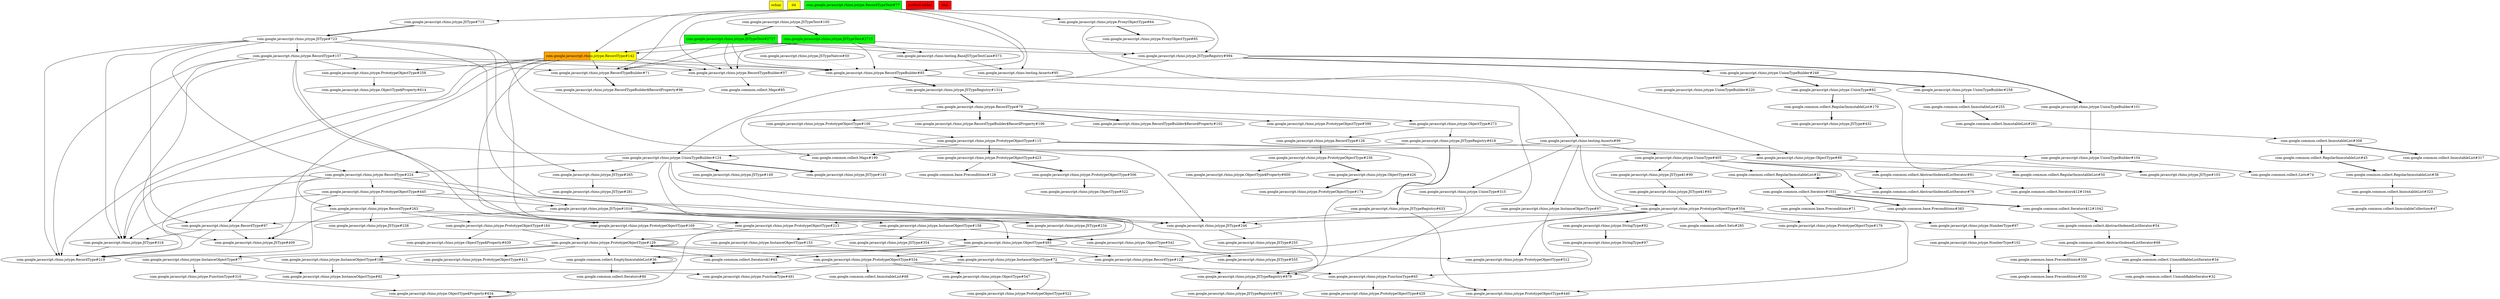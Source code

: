 digraph enhanced {
	"ochiai" [style=striped shape=box fillcolor="yellow"];
	"d4" [style=striped shape=box fillcolor="yellow"];
	"com.google.javascript.rhino.jstype.RecordType#142" [style=striped shape=box fillcolor="orange:yellow"];
	"com.google.javascript.rhino.jstype.JSTypeTest#2715" [style=striped shape=box fillcolor="green"];
	"method added" [style=striped shape=box fillcolor="red"];
	"com.google.javascript.rhino.jstype.RecordTypeTest#77" [style=striped shape=box fillcolor="green"];
	"real" [style=striped shape=box fillcolor="red"];
	"com.google.javascript.rhino.jstype.JSTypeTest#2727" [style=striped shape=box fillcolor="green"];
	"com.google.javascript.rhino.jstype.JSTypeTest#2715" -> "com.google.javascript.rhino.jstype.JSTypeRegistry#994";
	"com.google.javascript.rhino.jstype.RecordTypeTest#77" -> "com.google.javascript.rhino.jstype.JSTypeRegistry#994";
	"com.google.javascript.rhino.jstype.JSTypeTest#2727" -> "com.google.javascript.rhino.jstype.JSTypeRegistry#994";
	"com.google.javascript.rhino.jstype.RecordType#263" -> "com.google.javascript.rhino.jstype.PrototypeObjectType#184";
	"com.google.javascript.rhino.jstype.RecordType#142" -> "com.google.javascript.rhino.jstype.RecordTypeBuilder#57";
	"com.google.javascript.rhino.jstype.JSTypeTest#2715" -> "com.google.javascript.rhino.jstype.RecordTypeBuilder#57";
	"com.google.javascript.rhino.jstype.RecordTypeTest#77" -> "com.google.javascript.rhino.jstype.RecordTypeBuilder#57";
	"com.google.javascript.rhino.jstype.JSTypeTest#2727" -> "com.google.javascript.rhino.jstype.RecordTypeBuilder#57";
	"com.google.javascript.rhino.jstype.RecordType#157" -> "com.google.javascript.rhino.jstype.RecordTypeBuilder#57";
	"com.google.javascript.rhino.testing.Asserts#99" -> "com.google.javascript.rhino.jstype.UnionType#405";
	"com.google.javascript.rhino.jstype.RecordType#263" -> "com.google.javascript.rhino.jstype.JSType#238";
	"com.google.javascript.rhino.jstype.JSTypeRegistry#618" -> "com.google.javascript.rhino.jstype.JSTypeRegistry#633" [style=bold];
	"com.google.javascript.rhino.jstype.JSTypeRegistry#879" -> "com.google.javascript.rhino.jstype.JSTypeRegistry#875";
	"com.google.javascript.rhino.jstype.InstanceObjectType#158" -> "com.google.javascript.rhino.jstype.JSType#354";
	"com.google.javascript.rhino.jstype.UnionTypeBuilder#258" -> "com.google.common.collect.ImmutableList#255";
	"com.google.javascript.rhino.jstype.UnionTypeBuilder#124" -> "com.google.javascript.rhino.jstype.JSType#234";
	"com.google.javascript.rhino.jstype.JSType#1016" -> "com.google.javascript.rhino.jstype.JSType#234";
	"com.google.javascript.rhino.jstype.PrototypeObjectType#115" -> "com.google.javascript.rhino.jstype.JSTypeRegistry#879";
	"com.google.javascript.rhino.jstype.RecordType#224" -> "com.google.javascript.rhino.jstype.JSTypeRegistry#879";
	"com.google.javascript.rhino.jstype.RecordType#122" -> "com.google.javascript.rhino.jstype.JSTypeRegistry#879";
	"com.google.javascript.rhino.jstype.RecordTypeBuilder#85" -> "com.google.javascript.rhino.jstype.JSTypeRegistry#879";
	"com.google.javascript.rhino.jstype.RecordType#79" -> "com.google.javascript.rhino.jstype.RecordTypeBuilder$RecordProperty#106" [style=bold];
	"com.google.javascript.rhino.jstype.RecordType#79" -> "com.google.javascript.rhino.jstype.PrototypeObjectType#106";
	"com.google.javascript.rhino.jstype.RecordType#79" -> "com.google.javascript.rhino.jstype.RecordTypeBuilder$RecordProperty#102" [style=bold];
	"com.google.javascript.rhino.jstype.UnionTypeBuilder#248" -> "com.google.javascript.rhino.jstype.UnionType#82" [style=bold];
	"com.google.javascript.rhino.jstype.InstanceObjectType#77" -> "com.google.javascript.rhino.jstype.InstanceObjectType#82";
	"com.google.javascript.rhino.jstype.InstanceObjectType#72" -> "com.google.javascript.rhino.jstype.InstanceObjectType#82";
	"com.google.javascript.rhino.jstype.InstanceObjectType#189" -> "com.google.javascript.rhino.jstype.InstanceObjectType#82";
	"com.google.javascript.rhino.jstype.RecordTypeBuilder#57" -> "com.google.common.collect.Maps#85";
	"com.google.javascript.rhino.jstype.PrototypeObjectType#423" -> "com.google.javascript.rhino.jstype.PrototypeObjectType#506" [style=bold];
	"com.google.javascript.rhino.jstype.PrototypeObjectType#213" -> "com.google.javascript.rhino.jstype.ObjectType$Property#634";
	"com.google.javascript.rhino.jstype.FunctionType#310" -> "com.google.javascript.rhino.jstype.ObjectType$Property#634";
	"com.google.javascript.rhino.jstype.ObjectType$Property#634" -> "com.google.javascript.rhino.jstype.ObjectType$Property#634";
	"com.google.javascript.rhino.jstype.JSType#723" -> "com.google.javascript.rhino.jstype.RecordType#157";
	"com.google.javascript.rhino.jstype.PrototypeObjectType#184" -> "com.google.javascript.rhino.jstype.ObjectType$Property#639";
	"com.google.common.collect.ImmutableList#291" -> "com.google.common.collect.ImmutableList#308";
	"com.google.javascript.rhino.jstype.ObjectType#89" -> "com.google.javascript.rhino.jstype.JSType#103";
	"com.google.javascript.rhino.jstype.UnionType#82" -> "com.google.javascript.rhino.jstype.JSType#103";
	"com.google.javascript.rhino.jstype.ObjectType#426" -> "com.google.javascript.rhino.jstype.PrototypeObjectType#174" [style=bold];
	"com.google.javascript.rhino.jstype.RecordType#79" -> "com.google.javascript.rhino.jstype.ObjectType#273";
	"com.google.javascript.rhino.jstype.RecordTypeTest#77" -> "com.google.javascript.rhino.jstype.ProxyObjectType#64";
	"com.google.javascript.rhino.jstype.InstanceObjectType#158" -> "com.google.javascript.rhino.jstype.InstanceObjectType#153";
	"com.google.javascript.rhino.jstype.InstanceObjectType#158" -> "com.google.javascript.rhino.jstype.ObjectType#542";
	"com.google.javascript.rhino.jstype.PrototypeObjectType#445" -> "com.google.javascript.rhino.jstype.JSType#1016";
	"com.google.javascript.rhino.jstype.RecordType#224" -> "com.google.javascript.rhino.jstype.JSType#1016";
	"com.google.javascript.rhino.jstype.PrototypeObjectType#129" -> "com.google.javascript.rhino.jstype.InstanceObjectType#77";
	"com.google.javascript.rhino.jstype.RecordType#263" -> "com.google.javascript.rhino.jstype.PrototypeObjectType#213";
	"com.google.javascript.rhino.jstype.RecordType#142" -> "com.google.javascript.rhino.jstype.PrototypeObjectType#213";
	"com.google.javascript.rhino.jstype.PrototypeObjectType#354" -> "com.google.javascript.rhino.jstype.PrototypeObjectType#213";
	"com.google.javascript.rhino.jstype.RecordType#157" -> "com.google.javascript.rhino.jstype.PrototypeObjectType#213";
	"com.google.javascript.rhino.jstype.PrototypeObjectType#354" -> "com.google.javascript.rhino.jstype.PrototypeObjectType#179";
	"com.google.javascript.rhino.jstype.JSType#1016" -> "com.google.javascript.rhino.jstype.InstanceObjectType#158";
	"com.google.javascript.rhino.jstype.UnionTypeBuilder#248" -> "com.google.javascript.rhino.jstype.UnionTypeBuilder#258" [style=bold];
	"com.google.javascript.rhino.jstype.PrototypeObjectType#534" -> "com.google.javascript.rhino.jstype.ObjectType#547";
	"com.google.javascript.rhino.jstype.PrototypeObjectType#236" -> "com.google.javascript.rhino.jstype.ObjectType#426" [style=bold];
	"com.google.javascript.rhino.jstype.InstanceObjectType#153" -> "com.google.javascript.rhino.jstype.InstanceObjectType#72";
	"com.google.javascript.rhino.jstype.JSTypeRegistry#1314" -> "com.google.javascript.rhino.jstype.RecordType#79" [style=bold];
	"com.google.javascript.rhino.jstype.UnionType#405" -> "com.google.common.collect.RegularImmutableList#31";
	"com.google.common.collect.RegularImmutableList#31" -> "com.google.common.collect.RegularImmutableList#31";
	"com.google.javascript.rhino.jstype.PrototypeObjectType#423" -> "com.google.common.base.Preconditions#128";
	"com.google.javascript.rhino.jstype.RecordType#142" -> "com.google.javascript.rhino.jstype.RecordTypeBuilder#71";
	"com.google.javascript.rhino.jstype.JSTypeTest#2715" -> "com.google.javascript.rhino.jstype.RecordTypeBuilder#71";
	"com.google.javascript.rhino.jstype.RecordTypeTest#77" -> "com.google.javascript.rhino.jstype.RecordTypeBuilder#71";
	"com.google.javascript.rhino.jstype.JSTypeTest#2727" -> "com.google.javascript.rhino.jstype.RecordTypeBuilder#71";
	"com.google.javascript.rhino.jstype.RecordType#157" -> "com.google.javascript.rhino.jstype.RecordTypeBuilder#71";
	"com.google.javascript.rhino.jstype.JSType#1016" -> "com.google.javascript.rhino.jstype.RecordType#97";
	"com.google.javascript.rhino.testing.Asserts#99" -> "com.google.javascript.rhino.jstype.RecordType#97";
	"com.google.javascript.rhino.jstype.JSType#723" -> "com.google.javascript.rhino.jstype.RecordType#97";
	"com.google.javascript.rhino.jstype.JSTypeTest#2715" -> "com.google.javascript.rhino.testing.BaseJSTypeTestCase#573";
	"com.google.javascript.rhino.jstype.JSTypeTest#2727" -> "com.google.javascript.rhino.testing.BaseJSTypeTestCase#573";
	"com.google.common.collect.ImmutableList#308" -> "com.google.common.collect.ImmutableList#317" [style=bold];
	"com.google.javascript.rhino.jstype.JSType#246" -> "com.google.javascript.rhino.jstype.JSType#255";
	"com.google.javascript.rhino.jstype.PrototypeObjectType#354" -> "com.google.javascript.rhino.jstype.NumberType#97";
	"com.google.javascript.rhino.jstype.PrototypeObjectType#534" -> "com.google.javascript.rhino.jstype.PrototypeObjectType#522";
	"com.google.javascript.rhino.jstype.ObjectType#547" -> "com.google.javascript.rhino.jstype.PrototypeObjectType#522";
	"com.google.javascript.rhino.jstype.PrototypeObjectType#115" -> "com.google.common.collect.Maps#199";
	"com.google.javascript.rhino.jstype.RecordType#79" -> "com.google.common.collect.Maps#199";
	"com.google.javascript.rhino.jstype.PrototypeObjectType#354" -> "com.google.common.collect.Sets#285";
	"com.google.common.collect.EmptyImmutableList#36" -> "com.google.common.collect.Iterators#80";
	"com.google.javascript.rhino.jstype.ObjectType#493" -> "com.google.common.collect.EmptyImmutableList#36";
	"com.google.common.collect.EmptyImmutableList#36" -> "com.google.common.collect.EmptyImmutableList#36";
	"com.google.javascript.rhino.jstype.PrototypeObjectType#129" -> "com.google.common.collect.EmptyImmutableList#36";
	"com.google.javascript.rhino.jstype.PrototypeObjectType#169" -> "com.google.javascript.rhino.jstype.PrototypeObjectType#129";
	"com.google.javascript.rhino.jstype.PrototypeObjectType#213" -> "com.google.javascript.rhino.jstype.PrototypeObjectType#129";
	"com.google.javascript.rhino.jstype.PrototypeObjectType#184" -> "com.google.javascript.rhino.jstype.PrototypeObjectType#129";
	"com.google.javascript.rhino.jstype.PrototypeObjectType#129" -> "com.google.javascript.rhino.jstype.PrototypeObjectType#129";
	"com.google.javascript.rhino.jstype.JSTypeTest#2715" -> "com.google.javascript.rhino.jstype.RecordType#142";
	"com.google.javascript.rhino.jstype.RecordTypeTest#77" -> "com.google.javascript.rhino.jstype.RecordType#142";
	"com.google.javascript.rhino.jstype.JSTypeTest#2727" -> "com.google.javascript.rhino.jstype.RecordType#142";
	"com.google.javascript.rhino.jstype.PrototypeObjectType#445" -> "com.google.javascript.rhino.jstype.RecordType#263";
	"com.google.javascript.rhino.jstype.RecordType#224" -> "com.google.javascript.rhino.jstype.RecordType#263";
	"com.google.javascript.rhino.jstype.PrototypeObjectType#115" -> "com.google.javascript.rhino.jstype.ObjectType#89";
	"com.google.javascript.rhino.jstype.ProxyObjectType#64" -> "com.google.javascript.rhino.jstype.ObjectType#89";
	"com.google.javascript.rhino.jstype.RecordTypeBuilder#71" -> "com.google.javascript.rhino.jstype.RecordTypeBuilder$RecordProperty#96" [style=bold];
	"com.google.javascript.rhino.jstype.UnionTypeBuilder#124" -> "com.google.javascript.rhino.jstype.JSType#246";
	"com.google.javascript.rhino.jstype.JSType#1016" -> "com.google.javascript.rhino.jstype.JSType#246";
	"com.google.javascript.rhino.jstype.PrototypeObjectType#445" -> "com.google.javascript.rhino.jstype.JSType#246";
	"com.google.javascript.rhino.jstype.JSType#723" -> "com.google.javascript.rhino.jstype.JSType#246";
	"com.google.javascript.rhino.jstype.UnionType#315" -> "com.google.javascript.rhino.jstype.JSType#246";
	"com.google.javascript.rhino.jstype.JSTypeRegistry#633" -> "com.google.javascript.rhino.jstype.JSType#246";
	"com.google.javascript.rhino.jstype.RecordTypeBuilder#85" -> "com.google.javascript.rhino.jstype.JSTypeRegistry#1314" [style=bold];
	"com.google.javascript.rhino.jstype.ProxyObjectType#64" -> "com.google.javascript.rhino.jstype.ProxyObjectType#85" [style=bold];
	"com.google.common.collect.RegularImmutableList#38" -> "com.google.common.collect.ImmutableList#323";
	"com.google.javascript.rhino.jstype.RecordType#263" -> "com.google.javascript.rhino.jstype.JSType#409";
	"com.google.javascript.rhino.jstype.RecordType#142" -> "com.google.javascript.rhino.jstype.JSType#409";
	"com.google.javascript.rhino.jstype.RecordType#97" -> "com.google.javascript.rhino.jstype.JSType#409";
	"com.google.javascript.rhino.jstype.RecordType#157" -> "com.google.javascript.rhino.jstype.JSType#409";
	"com.google.javascript.rhino.jstype.PrototypeObjectType#354" -> "com.google.javascript.rhino.jstype.PrototypeObjectType#512";
	"com.google.javascript.rhino.jstype.ObjectType#493" -> "com.google.javascript.rhino.jstype.PrototypeObjectType#512";
	"com.google.javascript.rhino.jstype.RecordType#128" -> "com.google.javascript.rhino.jstype.PrototypeObjectType#236";
	"com.google.javascript.rhino.jstype.PrototypeObjectType#106" -> "com.google.javascript.rhino.jstype.PrototypeObjectType#115";
	"com.google.javascript.rhino.testing.Asserts#99" -> "com.google.javascript.rhino.jstype.PrototypeObjectType#354";
	"com.google.javascript.rhino.jstype.UnionType#405" -> "com.google.javascript.rhino.jstype.PrototypeObjectType#354";
	"com.google.javascript.rhino.jstype.JSType$1#93" -> "com.google.javascript.rhino.jstype.PrototypeObjectType#354";
	"com.google.common.collect.Iterators#1031" -> "com.google.common.base.Preconditions#383" [style=bold];
	"com.google.javascript.rhino.jstype.UnionType#405" -> "com.google.javascript.rhino.jstype.JSType$1#90";
	"com.google.common.collect.AbstractIndexedListIterator#68" -> "com.google.common.collect.UnmodifiableListIterator#34";
	"com.google.javascript.rhino.jstype.JSType$1#90" -> "com.google.javascript.rhino.jstype.JSType$1#93";
	"com.google.javascript.rhino.jstype.PrototypeObjectType#534" -> "com.google.common.collect.ImmutableList#68";
	"com.google.common.collect.UnmodifiableListIterator#34" -> "com.google.common.collect.UnmodifiableIterator#32";
	"com.google.javascript.rhino.jstype.ObjectType#542" -> "com.google.javascript.rhino.jstype.JSType#555";
	"com.google.common.collect.RegularImmutableList#170" -> "com.google.javascript.rhino.jstype.JSType#432" [style=bold];
	"com.google.common.collect.Iterators$12#1042" -> "com.google.common.collect.AbstractIndexedListIterator#54";
	"com.google.javascript.rhino.testing.Asserts#95" -> "com.google.javascript.rhino.testing.Asserts#99";
	"com.google.javascript.rhino.jstype.PrototypeObjectType#115" -> "com.google.javascript.rhino.jstype.PrototypeObjectType#423" [style=bold];
	"com.google.javascript.rhino.jstype.JSTypeRegistry#994" -> "com.google.javascript.rhino.jstype.UnionTypeBuilder#101" [style=bold];
	"com.google.common.collect.AbstractIndexedListIterator#68" -> "com.google.common.base.Preconditions#330";
	"com.google.javascript.rhino.jstype.RecordTypeTest#77" -> "com.google.javascript.rhino.testing.Asserts#95";
	"com.google.javascript.rhino.testing.BaseJSTypeTestCase#573" -> "com.google.javascript.rhino.testing.Asserts#95";
	"com.google.javascript.rhino.jstype.PrototypeObjectType#445" -> "com.google.javascript.rhino.jstype.JSType#318";
	"com.google.javascript.rhino.jstype.RecordType#142" -> "com.google.javascript.rhino.jstype.JSType#318";
	"com.google.javascript.rhino.jstype.JSType#723" -> "com.google.javascript.rhino.jstype.JSType#318";
	"com.google.javascript.rhino.jstype.RecordType#97" -> "com.google.javascript.rhino.jstype.JSType#318";
	"com.google.javascript.rhino.jstype.RecordType#224" -> "com.google.javascript.rhino.jstype.JSType#318";
	"com.google.javascript.rhino.jstype.RecordType#157" -> "com.google.javascript.rhino.jstype.JSType#318";
	"com.google.javascript.rhino.jstype.JSTypeRegistry#618" -> "com.google.javascript.rhino.jstype.UnionTypeBuilder#104";
	"com.google.javascript.rhino.jstype.UnionTypeBuilder#101" -> "com.google.javascript.rhino.jstype.UnionTypeBuilder#104";
	"com.google.javascript.rhino.jstype.RecordTypeTest#77" -> "com.google.javascript.rhino.jstype.JSType#715";
	"com.google.common.collect.ImmutableList#255" -> "com.google.common.collect.ImmutableList#291" [style=bold];
	"com.google.javascript.rhino.jstype.PrototypeObjectType#129" -> "com.google.javascript.rhino.jstype.InstanceObjectType#189";
	"com.google.javascript.rhino.jstype.ObjectType#493" -> "com.google.common.collect.Iterators$1#63";
	"com.google.javascript.rhino.jstype.PrototypeObjectType#129" -> "com.google.common.collect.Iterators$1#63";
	"com.google.javascript.rhino.jstype.FunctionType#65" -> "com.google.javascript.rhino.jstype.PrototypeObjectType#429";
	"com.google.javascript.rhino.jstype.JSTypeTest#100" -> "com.google.javascript.rhino.jstype.JSTypeTest#2727" [style=bold];
	"com.google.javascript.rhino.jstype.UnionTypeBuilder#248" -> "com.google.javascript.rhino.jstype.UnionTypeBuilder#220" [style=bold];
	"com.google.javascript.rhino.jstype.UnionTypeBuilder#104" -> "com.google.common.collect.Lists#74";
	"com.google.common.collect.Iterators#1031" -> "com.google.common.base.Preconditions#71";
	"com.google.common.collect.ImmutableList#323" -> "com.google.common.collect.ImmutableCollection#47";
	"com.google.javascript.rhino.jstype.UnionTypeBuilder#124" -> "com.google.javascript.rhino.jstype.JSType#149" [style=bold];
	"com.google.javascript.rhino.jstype.UnionTypeBuilder#124" -> "com.google.javascript.rhino.jstype.JSType#265";
	"com.google.javascript.rhino.jstype.JSType#723" -> "com.google.javascript.rhino.jstype.JSType#265";
	"com.google.javascript.rhino.jstype.UnionTypeBuilder#124" -> "com.google.javascript.rhino.jstype.JSType#145" [style=bold];
	"com.google.javascript.rhino.jstype.RecordType#142" -> "com.google.javascript.rhino.jstype.RecordTypeBuilder#85";
	"com.google.javascript.rhino.jstype.JSTypeTest#2715" -> "com.google.javascript.rhino.jstype.RecordTypeBuilder#85";
	"com.google.javascript.rhino.jstype.JSTypeNative#50" -> "com.google.javascript.rhino.jstype.RecordTypeBuilder#85" [style=dotted];
	"com.google.javascript.rhino.jstype.RecordTypeTest#77" -> "com.google.javascript.rhino.jstype.RecordTypeBuilder#85";
	"com.google.javascript.rhino.jstype.JSTypeTest#2727" -> "com.google.javascript.rhino.jstype.RecordTypeBuilder#85";
	"com.google.javascript.rhino.jstype.RecordType#157" -> "com.google.javascript.rhino.jstype.RecordTypeBuilder#85";
	"com.google.javascript.rhino.jstype.PrototypeObjectType#129" -> "com.google.javascript.rhino.jstype.PrototypeObjectType#413";
	"com.google.javascript.rhino.jstype.ObjectType#493" -> "com.google.javascript.rhino.jstype.PrototypeObjectType#534";
	"com.google.javascript.rhino.jstype.PrototypeObjectType#129" -> "com.google.javascript.rhino.jstype.PrototypeObjectType#534";
	"com.google.javascript.rhino.jstype.RecordType#142" -> "com.google.javascript.rhino.jstype.PrototypeObjectType#258";
	"com.google.javascript.rhino.jstype.RecordType#157" -> "com.google.javascript.rhino.jstype.PrototypeObjectType#258";
	"com.google.javascript.rhino.jstype.UnionType#82" -> "com.google.common.collect.RegularImmutableList#170" [style=bold];
	"com.google.javascript.rhino.jstype.PrototypeObjectType#236" -> "com.google.javascript.rhino.jstype.ObjectType$Property#600";
	"com.google.javascript.rhino.jstype.ObjectType#273" -> "com.google.javascript.rhino.jstype.RecordType#128";
	"com.google.common.collect.RegularImmutableList#31" -> "com.google.common.collect.Iterators#1031" [style=bold];
	"com.google.javascript.rhino.jstype.PrototypeObjectType#354" -> "com.google.javascript.rhino.jstype.RecordType#122";
	"com.google.javascript.rhino.jstype.ObjectType#493" -> "com.google.javascript.rhino.jstype.RecordType#122";
	"com.google.javascript.rhino.jstype.PrototypeObjectType#129" -> "com.google.javascript.rhino.jstype.RecordType#122";
	"com.google.javascript.rhino.jstype.InstanceObjectType#77" -> "com.google.javascript.rhino.jstype.FunctionType#310";
	"com.google.common.collect.AbstractIndexedListIterator#54" -> "com.google.common.collect.AbstractIndexedListIterator#68";
	"com.google.javascript.rhino.jstype.JSTypeTest#100" -> "com.google.javascript.rhino.jstype.JSTypeTest#2715" [style=bold];
	"com.google.common.collect.RegularImmutableList#45" -> "com.google.common.collect.RegularImmutableList#38" [style=bold];
	"com.google.common.collect.AbstractIndexedListIterator#81" -> "com.google.common.collect.AbstractIndexedListIterator#76";
	"com.google.javascript.rhino.jstype.UnionType#405" -> "com.google.common.collect.AbstractIndexedListIterator#76";
	"com.google.javascript.rhino.jstype.JSTypeRegistry#618" -> "com.google.javascript.rhino.jstype.UnionTypeBuilder#124";
	"com.google.javascript.rhino.jstype.JSTypeRegistry#994" -> "com.google.javascript.rhino.jstype.UnionTypeBuilder#124";
	"com.google.javascript.rhino.jstype.RecordType#224" -> "com.google.javascript.rhino.jstype.PrototypeObjectType#445";
	"com.google.javascript.rhino.jstype.ObjectType#273" -> "com.google.javascript.rhino.jstype.JSTypeRegistry#618";
	"com.google.javascript.rhino.jstype.RecordType#263" -> "com.google.javascript.rhino.jstype.PrototypeObjectType#169";
	"com.google.javascript.rhino.jstype.RecordType#142" -> "com.google.javascript.rhino.jstype.PrototypeObjectType#169";
	"com.google.javascript.rhino.jstype.RecordType#157" -> "com.google.javascript.rhino.jstype.PrototypeObjectType#169";
	"com.google.common.base.Preconditions#330" -> "com.google.common.base.Preconditions#350" [style=bold];
	"com.google.javascript.rhino.jstype.JSTypeRegistry#994" -> "com.google.javascript.rhino.jstype.UnionTypeBuilder#248" [style=bold];
	"com.google.javascript.rhino.jstype.PrototypeObjectType#445" -> "com.google.javascript.rhino.jstype.RecordType#219";
	"com.google.javascript.rhino.jstype.RecordType#142" -> "com.google.javascript.rhino.jstype.RecordType#219";
	"com.google.javascript.rhino.jstype.JSType#723" -> "com.google.javascript.rhino.jstype.RecordType#219";
	"com.google.javascript.rhino.jstype.RecordType#97" -> "com.google.javascript.rhino.jstype.RecordType#219";
	"com.google.javascript.rhino.jstype.JSType#318" -> "com.google.javascript.rhino.jstype.RecordType#219";
	"com.google.javascript.rhino.jstype.RecordType#224" -> "com.google.javascript.rhino.jstype.RecordType#219";
	"com.google.javascript.rhino.jstype.RecordType#157" -> "com.google.javascript.rhino.jstype.RecordType#219";
	"com.google.javascript.rhino.jstype.PrototypeObjectType#354" -> "com.google.javascript.rhino.jstype.PrototypeObjectType#440";
	"com.google.javascript.rhino.jstype.JSTypeRegistry#633" -> "com.google.javascript.rhino.jstype.PrototypeObjectType#440";
	"com.google.javascript.rhino.jstype.FunctionType#65" -> "com.google.javascript.rhino.jstype.PrototypeObjectType#440";
	"com.google.javascript.rhino.jstype.StringType#92" -> "com.google.javascript.rhino.jstype.StringType#97" [style=bold];
	"com.google.javascript.rhino.jstype.InstanceObjectType#97" -> "com.google.javascript.rhino.jstype.FunctionType#65";
	"com.google.javascript.rhino.jstype.InstanceObjectType#72" -> "com.google.javascript.rhino.jstype.FunctionType#65";
	"com.google.javascript.rhino.jstype.PrototypeObjectType#354" -> "com.google.javascript.rhino.jstype.StringType#92";
	"com.google.javascript.rhino.jstype.PrototypeObjectType#258" -> "com.google.javascript.rhino.jstype.ObjectType$Property#614";
	"com.google.common.collect.ImmutableList#308" -> "com.google.common.collect.RegularImmutableList#45" [style=bold];
	"com.google.javascript.rhino.jstype.JSType#265" -> "com.google.javascript.rhino.jstype.JSType#281";
	"com.google.common.collect.AbstractIndexedListIterator#81" -> "com.google.common.collect.Iterators$12#1044";
	"com.google.javascript.rhino.testing.Asserts#99" -> "com.google.javascript.rhino.jstype.UnionType#315";
	"com.google.common.collect.Iterators#1031" -> "com.google.common.collect.Iterators$12#1042" [style=bold];
	"com.google.javascript.rhino.jstype.UnionTypeBuilder#124" -> "com.google.javascript.rhino.jstype.ObjectType#493";
	"com.google.javascript.rhino.jstype.JSType#1016" -> "com.google.javascript.rhino.jstype.ObjectType#493";
	"com.google.javascript.rhino.jstype.PrototypeObjectType#169" -> "com.google.javascript.rhino.jstype.ObjectType#493";
	"com.google.javascript.rhino.jstype.JSType#723" -> "com.google.javascript.rhino.jstype.ObjectType#493";
	"com.google.javascript.rhino.jstype.PrototypeObjectType#506" -> "com.google.javascript.rhino.jstype.ObjectType#522" [style=bold];
	"com.google.javascript.rhino.testing.Asserts#99" -> "com.google.javascript.rhino.jstype.InstanceObjectType#97";
	"com.google.javascript.rhino.jstype.JSType#715" -> "com.google.javascript.rhino.jstype.JSType#723" [style=bold];
	"com.google.javascript.rhino.jstype.RecordType#79" -> "com.google.javascript.rhino.jstype.PrototypeObjectType#399";
	"com.google.javascript.rhino.jstype.UnionType#405" -> "com.google.common.collect.AbstractIndexedListIterator#81";
	"com.google.javascript.rhino.jstype.NumberType#97" -> "com.google.javascript.rhino.jstype.NumberType#102" [style=bold];
	"com.google.javascript.rhino.jstype.PrototypeObjectType#534" -> "com.google.javascript.rhino.jstype.FunctionType#491";
	"com.google.javascript.rhino.jstype.InstanceObjectType#189" -> "com.google.javascript.rhino.jstype.FunctionType#491";
	"com.google.javascript.rhino.jstype.UnionType#405" -> "com.google.common.collect.RegularImmutableList#50";
	"com.google.javascript.rhino.jstype.UnionTypeBuilder#124" -> "com.google.javascript.rhino.jstype.RecordType#224";
	"com.google.javascript.rhino.jstype.JSType#723" -> "com.google.javascript.rhino.jstype.RecordType#224";
}
